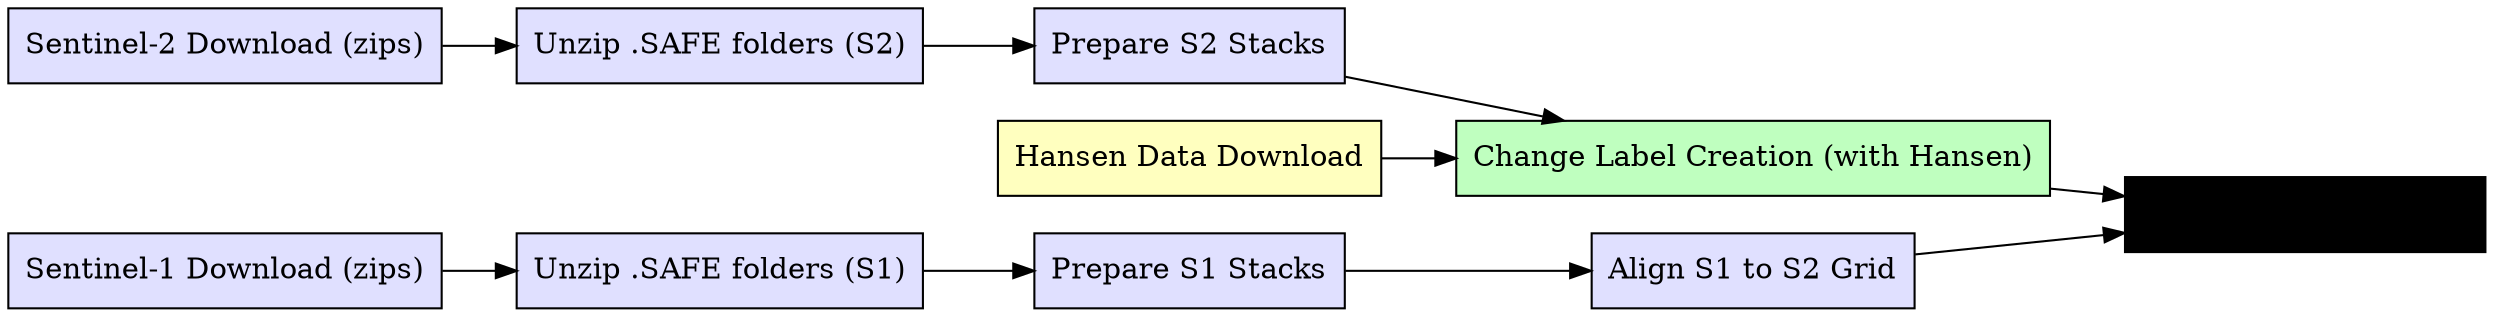 digraph DataPreparationFlow {
    rankdir=LR;
    node [shape=box, style=filled, fillcolor="#e0e0ff"];

    S2Download [label="Sentinel-2 Download (zips)"];
    S2Unzip [label="Unzip .SAFE folders (S2)"];
    S2Stack [label="Prepare S2 Stacks"];
    ChangeLabel [label="Change Label Creation (with Hansen)", fillcolor="#bfffbf"];
    S1Download [label="Sentinel-1 Download (zips)"];
    S1Unzip [label="Unzip .SAFE folders (S1)"];
    S1Stack [label="Prepare S1 Stacks"];
    S1Align [label="Align S1 to S2 Grid"];
    Hansen [label="Hansen Data Download", fillcolor="#ffffbf"];
    Prepared [label="Prepared Data for ML", fillcolor="#bbf"];

    S2Download -> S2Unzip -> S2Stack -> ChangeLabel -> Prepared;
    S1Download -> S1Unzip -> S1Stack -> S1Align -> Prepared;
    Hansen -> ChangeLabel;
} 